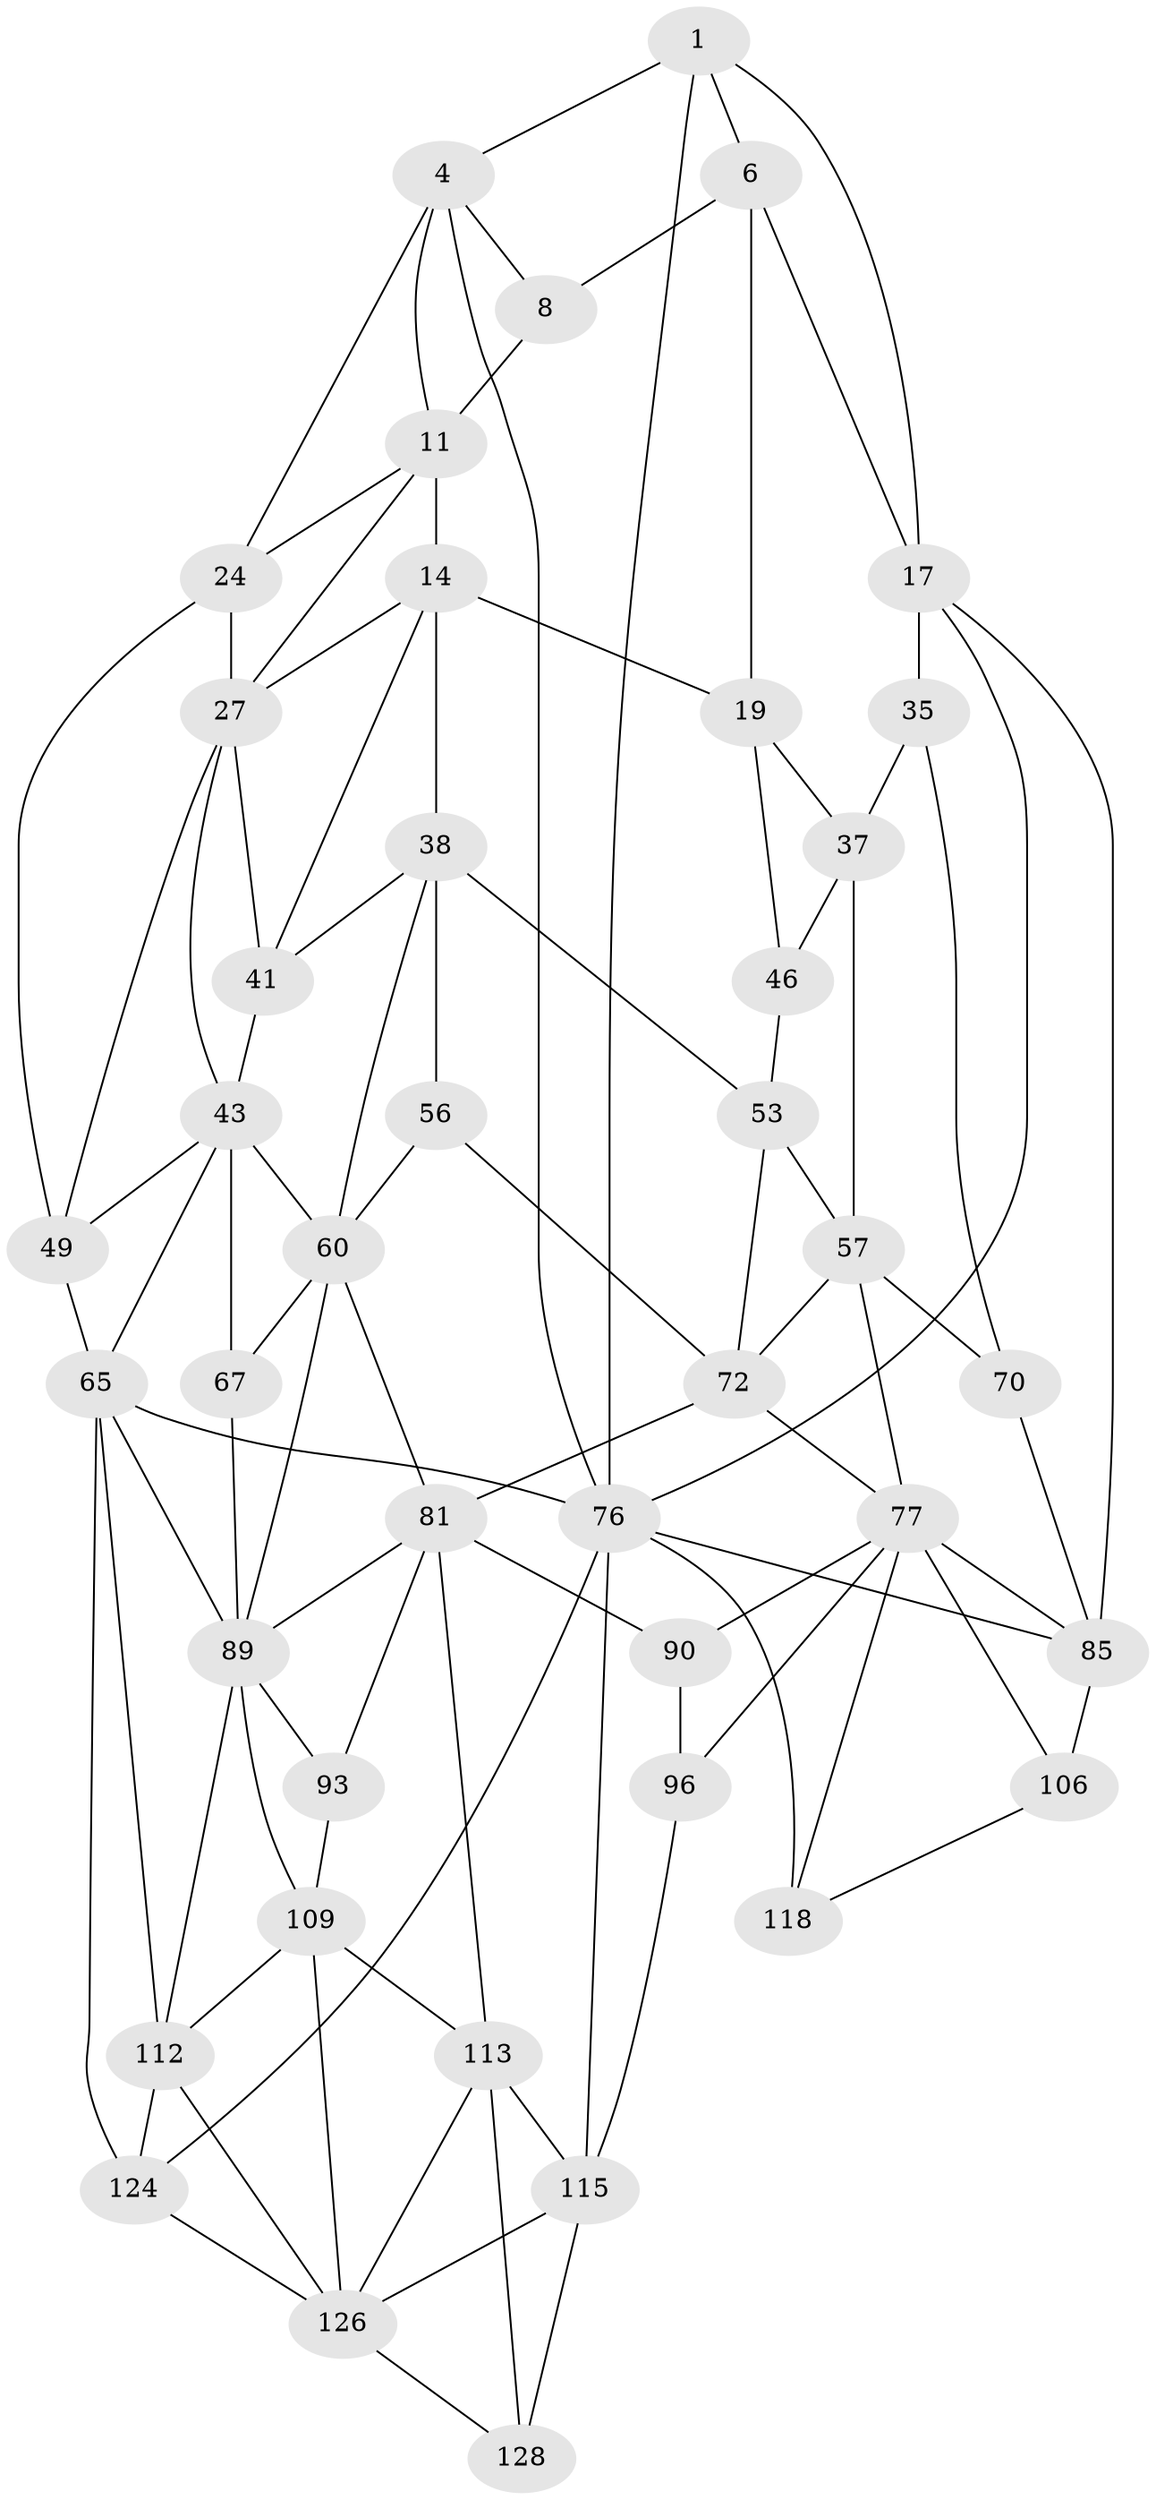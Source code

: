 // original degree distribution, {3: 0.022222222222222223, 4: 0.25925925925925924, 5: 0.4666666666666667, 6: 0.2518518518518518}
// Generated by graph-tools (version 1.1) at 2025/21/03/04/25 18:21:28]
// undirected, 42 vertices, 95 edges
graph export_dot {
graph [start="1"]
  node [color=gray90,style=filled];
  1 [pos="+0.9372103238488323+0",super="+5+2"];
  4 [pos="+0.8390469027309929+0",super="+10"];
  6 [pos="+0.8831835742251867+0.08521080335226121",super="+7+18"];
  8 [pos="+0.7886157176059752+0.04463798146247819",super="+9"];
  11 [pos="+0.39749616799673243+0",super="+16+12"];
  14 [pos="+0.5771564128198385+0.23527104579568256",super="+15+22"];
  17 [pos="+1+0.2256516977332758",super="+34"];
  19 [pos="+0.77864046295274+0.12490493900022281",super="+20+23"];
  24 [pos="+0+0",super="+25"];
  27 [pos="+0.21409372091649959+0.25204399417968876",super="+32+28"];
  35 [pos="+1+0.35917844564951196",super="+69+36"];
  37 [pos="+0.8720117519177888+0.360601304988276",super="+45"];
  38 [pos="+0.5688152042274797+0.3054516624681123",super="+39+55"];
  41 [pos="+0.36984224005809413+0.36511588075560353",super="+42"];
  43 [pos="+0.1929840189676154+0.3804801157312189",super="+44"];
  46 [pos="+0.6653363829201002+0.3311165690097589",super="+47"];
  49 [pos="+0.02784655697281157+0.35665292218824085",super="+50"];
  53 [pos="+0.6425607332890486+0.41471198139408805",super="+54"];
  56 [pos="+0.4663481923474718+0.4581076575045963",super="+63"];
  57 [pos="+0.7299814233072983+0.4247625377529191",super="+59+58"];
  60 [pos="+0.34849056443300064+0.4251170030423877",super="+61"];
  65 [pos="+0+0.6010072661026252",super="+74"];
  67 [pos="+0.10822957780642042+0.4953073407718759",super="+68"];
  70 [pos="+0.908907897040345+0.5868794751958529"];
  72 [pos="+0.5465812456844173+0.5193946977604192",super="+73+80"];
  76 [pos="+0+1",super="+82"];
  77 [pos="+0.7611813648905835+0.5688475229859417",super="+78+98"];
  81 [pos="+0.47628672830958235+0.5708886652328636",super="+87"];
  85 [pos="+1+0.6029138762047009",super="+107+86"];
  89 [pos="+0.2382257955524961+0.5549567004976438",super="+92"];
  90 [pos="+0.5386082904050037+0.7081163148209468"];
  93 [pos="+0.33150533626767065+0.7090261461117026",super="+94"];
  96 [pos="+0.6110558657086937+0.8174055217590187",super="+97"];
  106 [pos="+0.8781307475330148+0.7514033375199736",super="+108"];
  109 [pos="+0.2454597888728755+0.7902316454516537",super="+114"];
  112 [pos="+0.10977357009398928+0.7843079326393956",super="+121"];
  113 [pos="+0.34008358022777724+0.8214248583669534",super="+117"];
  115 [pos="+0.5572978159459693+0.8412398375864845",super="+116+132"];
  118 [pos="+0.7519183159715854+0.8921396326288384",super="+119"];
  124 [pos="+0.10616323214961404+0.9126621315407267",super="+130"];
  126 [pos="+0.24939342311994922+0.9461225385132671",super="+127"];
  128 [pos="+0.40227729350161184+0.9394598922392702",super="+129"];
  1 -- 6;
  1 -- 4;
  1 -- 17;
  1 -- 76;
  4 -- 24;
  4 -- 11;
  4 -- 76;
  4 -- 8;
  6 -- 8;
  6 -- 19 [weight=2];
  6 -- 17;
  8 -- 11 [weight=2];
  11 -- 27;
  11 -- 14 [weight=2];
  11 -- 24;
  14 -- 41;
  14 -- 27;
  14 -- 38;
  14 -- 19;
  17 -- 85;
  17 -- 35;
  17 -- 76;
  19 -- 37;
  19 -- 46;
  24 -- 49;
  24 -- 27;
  27 -- 41;
  27 -- 49;
  27 -- 43;
  35 -- 70;
  35 -- 37;
  37 -- 46;
  37 -- 57;
  38 -- 56 [weight=2];
  38 -- 41;
  38 -- 60;
  38 -- 53;
  41 -- 43;
  43 -- 65;
  43 -- 49;
  43 -- 67 [weight=2];
  43 -- 60;
  46 -- 53;
  49 -- 65;
  53 -- 57;
  53 -- 72;
  56 -- 60;
  56 -- 72;
  57 -- 77;
  57 -- 70;
  57 -- 72;
  60 -- 81;
  60 -- 67;
  60 -- 89;
  65 -- 112;
  65 -- 124;
  65 -- 76;
  65 -- 89;
  67 -- 89;
  70 -- 85;
  72 -- 81;
  72 -- 77;
  76 -- 124;
  76 -- 115;
  76 -- 85;
  76 -- 118 [weight=2];
  77 -- 96 [weight=2];
  77 -- 90;
  77 -- 85 [weight=2];
  77 -- 118;
  77 -- 106;
  81 -- 113;
  81 -- 89;
  81 -- 90;
  81 -- 93 [weight=2];
  85 -- 106 [weight=2];
  89 -- 112;
  89 -- 109;
  89 -- 93;
  90 -- 96;
  93 -- 109;
  96 -- 115;
  106 -- 118;
  109 -- 113;
  109 -- 126;
  109 -- 112;
  112 -- 124;
  112 -- 126;
  113 -- 128;
  113 -- 115;
  113 -- 126;
  115 -- 128 [weight=2];
  115 -- 126;
  124 -- 126;
  126 -- 128;
}
